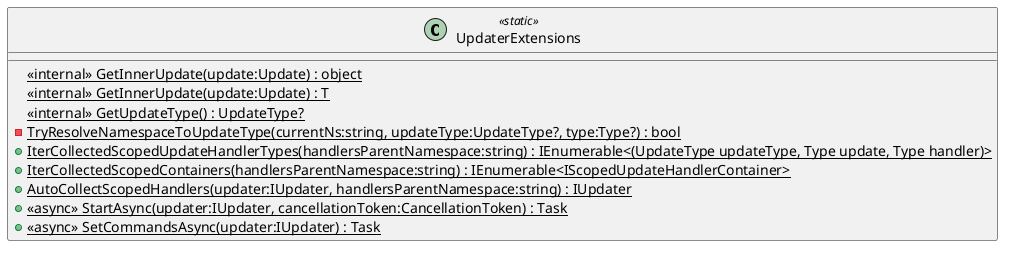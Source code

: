 @startuml
class UpdaterExtensions <<static>> {
    <<internal>> {static} GetInnerUpdate(update:Update) : object
    <<internal>> {static} GetInnerUpdate(update:Update) : T
    <<internal>> {static} GetUpdateType() : UpdateType?
    - {static} TryResolveNamespaceToUpdateType(currentNs:string, updateType:UpdateType?, type:Type?) : bool
    + {static} IterCollectedScopedUpdateHandlerTypes(handlersParentNamespace:string) : IEnumerable<(UpdateType updateType, Type update, Type handler)>
    + {static} IterCollectedScopedContainers(handlersParentNamespace:string) : IEnumerable<IScopedUpdateHandlerContainer>
    + {static} AutoCollectScopedHandlers(updater:IUpdater, handlersParentNamespace:string) : IUpdater
    + {static} <<async>> StartAsync(updater:IUpdater, cancellationToken:CancellationToken) : Task
    + {static} <<async>> SetCommandsAsync(updater:IUpdater) : Task
}
@enduml
